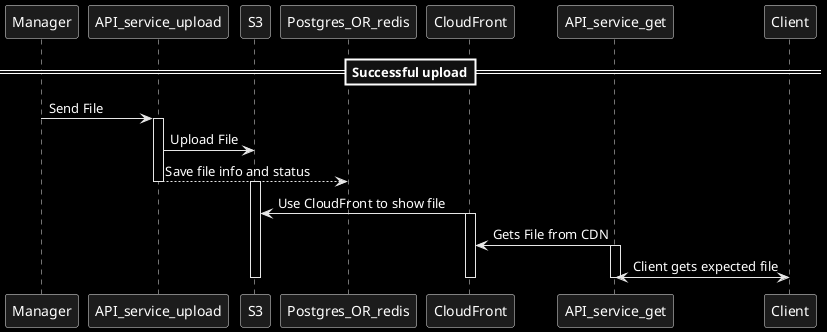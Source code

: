 @startuml
skinparam monochrome reverse

==Successful upload==

Manager -> API_service_upload: Send File

activate API_service_upload
API_service_upload -> S3: Upload File
API_service_upload --> Postgres_OR_redis: Save file info and status
deactivate API_service_upload

activate S3
S3 <- CloudFront: Use CloudFront to show file
activate CloudFront
CloudFront <- API_service_get: Gets File from CDN
activate API_service_get
API_service_get <-> Client: Client gets expected file
deactivate CloudFront
deactivate API_service_get
deactivate S3

@enduml